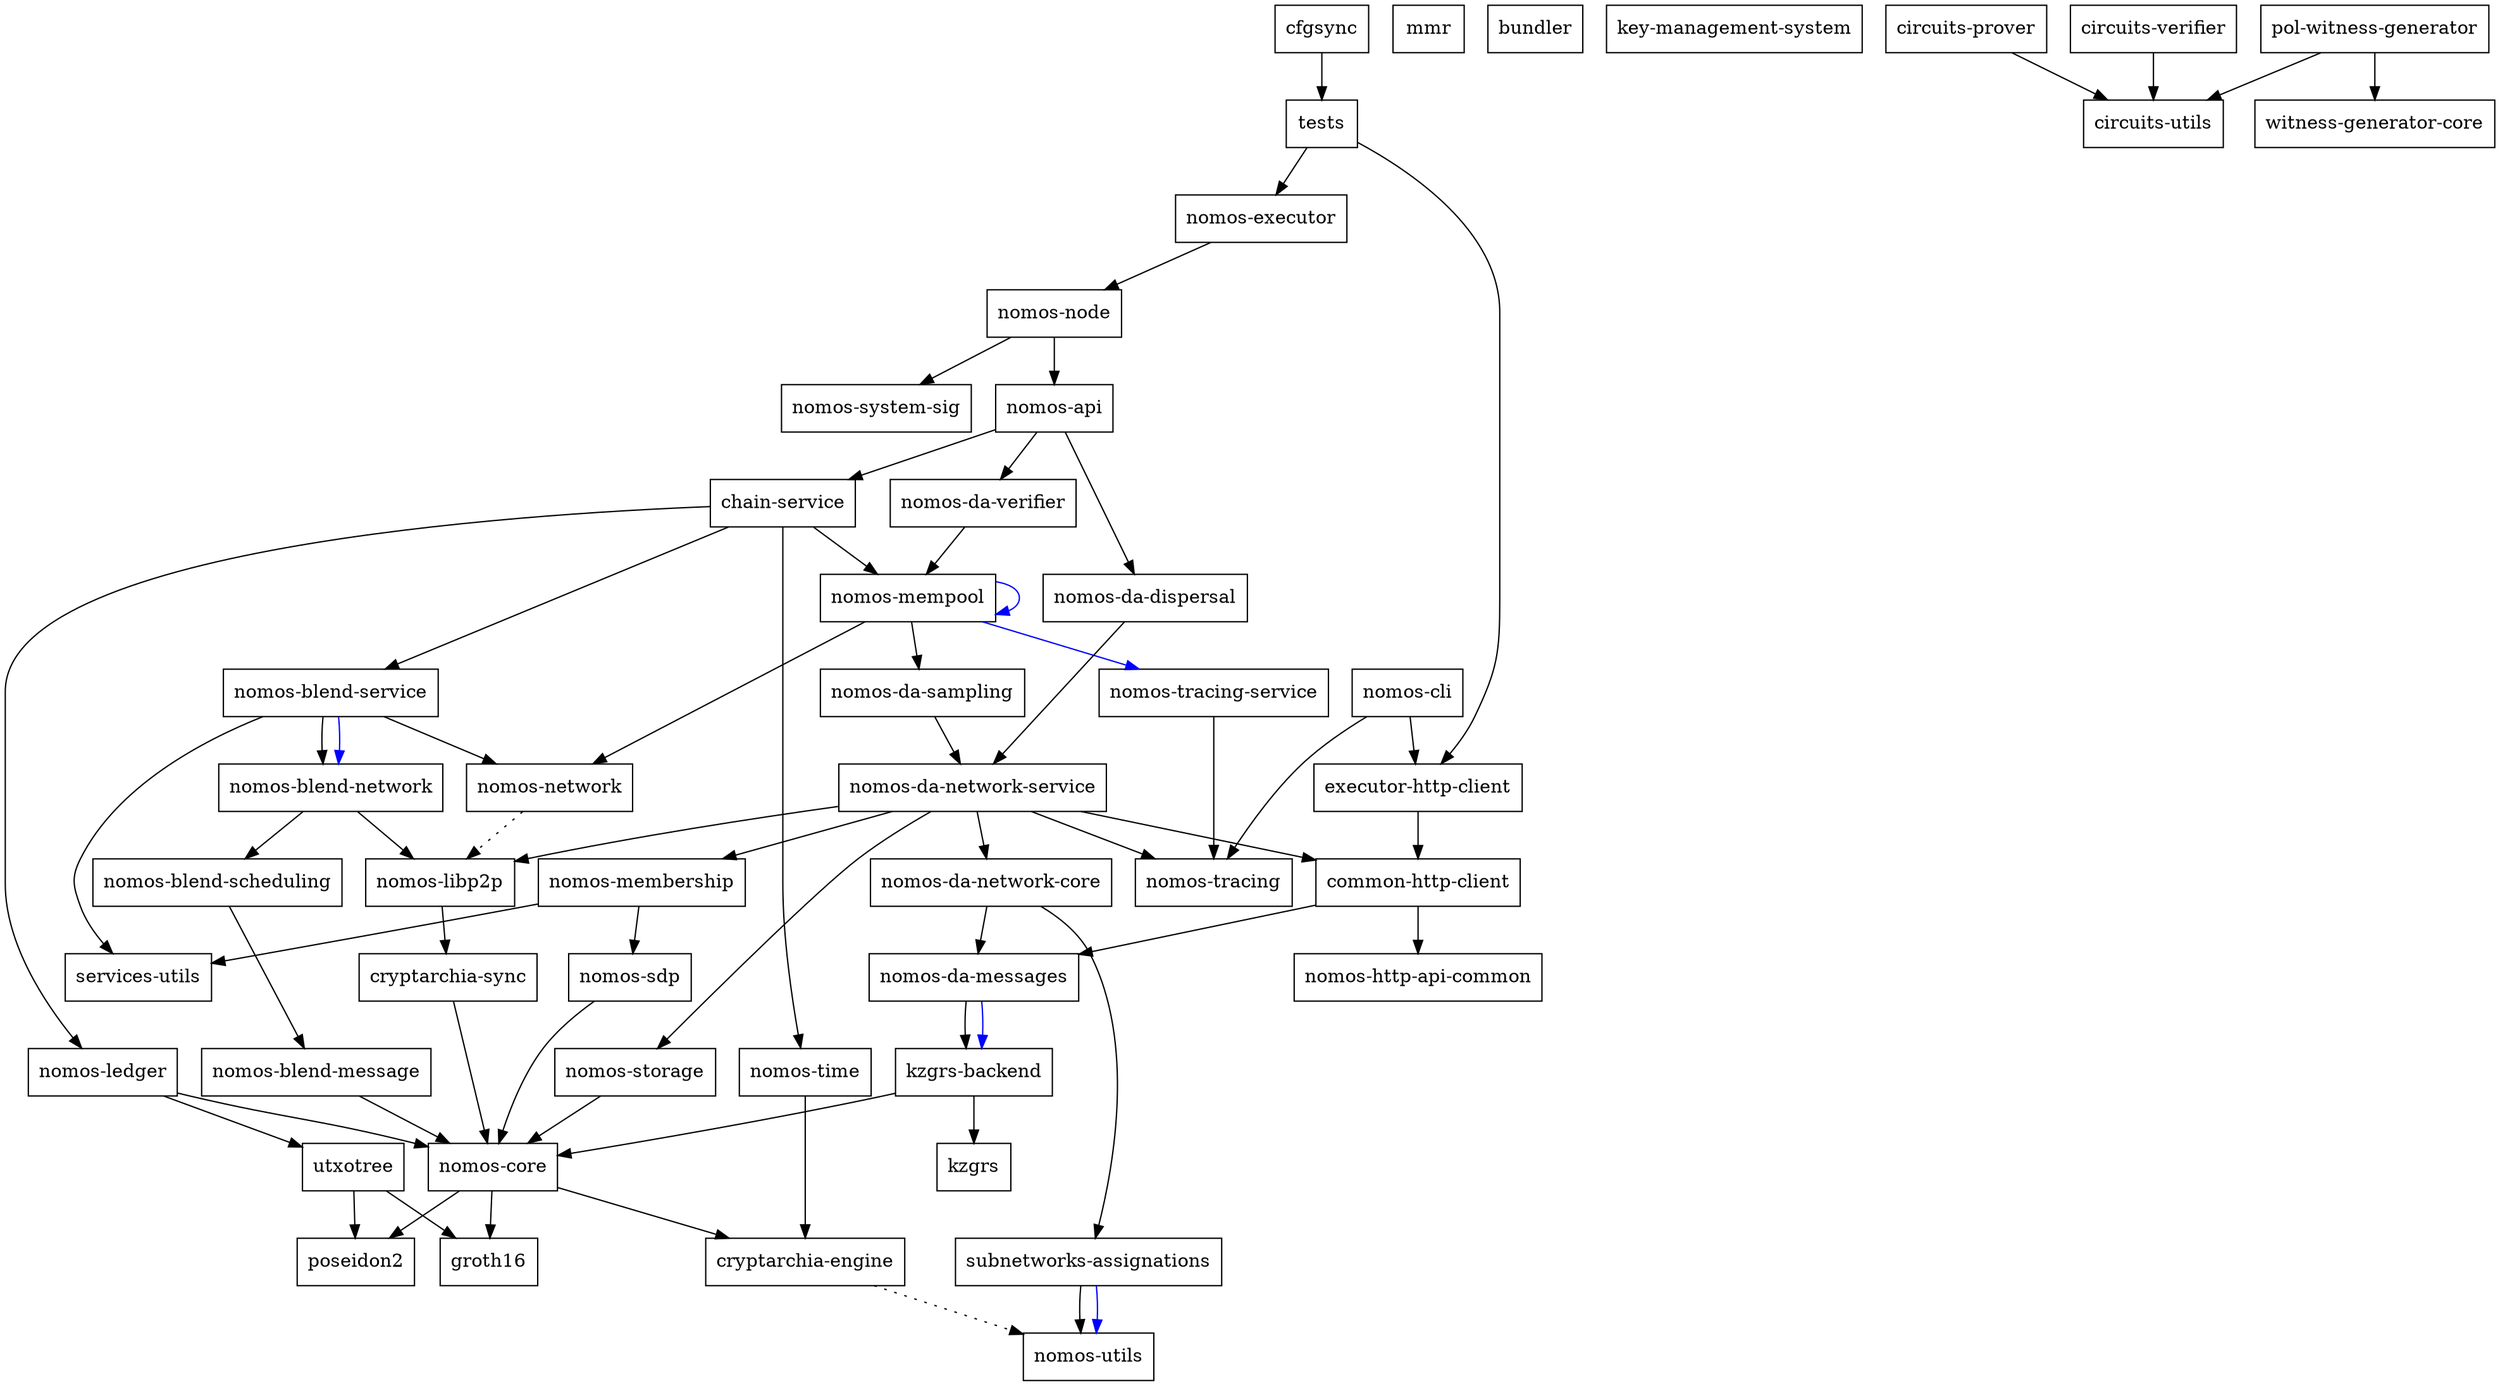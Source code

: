 digraph {
    0 [ label = "cryptarchia-engine" shape = box]
    1 [ label = "nomos-utils" shape = box]
    2 [ label = "cryptarchia-sync" shape = box]
    3 [ label = "nomos-core" shape = box]
    4 [ label = "groth16" shape = box]
    5 [ label = "poseidon2" shape = box]
    6 [ label = "nomos-ledger" shape = box]
    7 [ label = "utxotree" shape = box]
    8 [ label = "mmr" shape = box]
    9 [ label = "nomos-http-api-common" shape = box]
    10 [ label = "nomos-executor" shape = box]
    11 [ label = "kzgrs-backend" shape = box]
    12 [ label = "kzgrs" shape = box]
    13 [ label = "nomos-api" shape = box]
    14 [ label = "chain-service" shape = box]
    15 [ label = "nomos-blend-service" shape = box]
    16 [ label = "nomos-blend-message" shape = box]
    17 [ label = "nomos-blend-network" shape = box]
    18 [ label = "nomos-blend-scheduling" shape = box]
    19 [ label = "nomos-libp2p" shape = box]
    20 [ label = "nomos-network" shape = box]
    21 [ label = "services-utils" shape = box]
    22 [ label = "nomos-da-sampling" shape = box]
    23 [ label = "nomos-da-network-core" shape = box]
    24 [ label = "nomos-da-messages" shape = box]
    25 [ label = "subnetworks-assignations" shape = box]
    26 [ label = "nomos-da-network-service" shape = box]
    27 [ label = "common-http-client" shape = box]
    28 [ label = "nomos-membership" shape = box]
    29 [ label = "nomos-sdp" shape = box]
    30 [ label = "nomos-storage" shape = box]
    31 [ label = "nomos-tracing" shape = box]
    32 [ label = "nomos-mempool" shape = box]
    33 [ label = "nomos-tracing-service" shape = box]
    34 [ label = "nomos-time" shape = box]
    35 [ label = "nomos-da-dispersal" shape = box]
    36 [ label = "nomos-da-verifier" shape = box]
    37 [ label = "nomos-node" shape = box]
    38 [ label = "nomos-system-sig" shape = box]
    39 [ label = "executor-http-client" shape = box]
    40 [ label = "bundler" shape = box]
    41 [ label = "nomos-cli" shape = box]
    42 [ label = "key-management-system" shape = box]
    43 [ label = "cfgsync" shape = box]
    44 [ label = "tests" shape = box]
    45 [ label = "circuits-prover" shape = box]
    46 [ label = "circuits-utils" shape = box]
    47 [ label = "circuits-verifier" shape = box]
    48 [ label = "witness-generator-core" shape = box]
    49 [ label = "pol-witness-generator" shape = box]
    0 -> 1 [ style = dotted]
    2 -> 3 [ ]
    3 -> 0 [ ]
    3 -> 4 [ ]
    3 -> 5 [ ]
    6 -> 3 [ ]
    6 -> 7 [ ]
    7 -> 4 [ ]
    7 -> 5 [ ]
    10 -> 37 [ ]
    11 -> 12 [ ]
    11 -> 3 [ ]
    13 -> 14 [ ]
    13 -> 35 [ ]
    13 -> 36 [ ]
    14 -> 15 [ ]
    14 -> 6 [ ]
    14 -> 32 [ ]
    14 -> 34 [ ]
    15 -> 17 [ ]
    15 -> 17 [ color = blue]
    15 -> 20 [ ]
    15 -> 21 [ ]
    16 -> 3 [ ]
    17 -> 18 [ ]
    17 -> 19 [ ]
    18 -> 16 [ ]
    19 -> 2 [ ]
    20 -> 19 [ style = dotted]
    22 -> 26 [ ]
    23 -> 24 [ ]
    23 -> 25 [ ]
    24 -> 11 [ ]
    24 -> 11 [ color = blue]
    25 -> 1 [ ]
    25 -> 1 [ color = blue]
    26 -> 27 [ ]
    26 -> 23 [ ]
    26 -> 19 [ ]
    26 -> 28 [ ]
    26 -> 30 [ ]
    26 -> 31 [ ]
    27 -> 24 [ ]
    27 -> 9 [ ]
    28 -> 29 [ ]
    28 -> 21 [ ]
    29 -> 3 [ ]
    30 -> 3 [ ]
    32 -> 22 [ ]
    32 -> 32 [ color = blue]
    32 -> 20 [ ]
    32 -> 33 [ color = blue]
    33 -> 31 [ ]
    34 -> 0 [ ]
    35 -> 26 [ ]
    36 -> 32 [ ]
    37 -> 13 [ ]
    37 -> 38 [ ]
    39 -> 27 [ ]
    41 -> 39 [ ]
    41 -> 31 [ ]
    43 -> 44 [ ]
    44 -> 39 [ ]
    44 -> 10 [ ]
    45 -> 46 [ ]
    47 -> 46 [ ]
    49 -> 46 [ ]
    49 -> 48 [ ]
}

